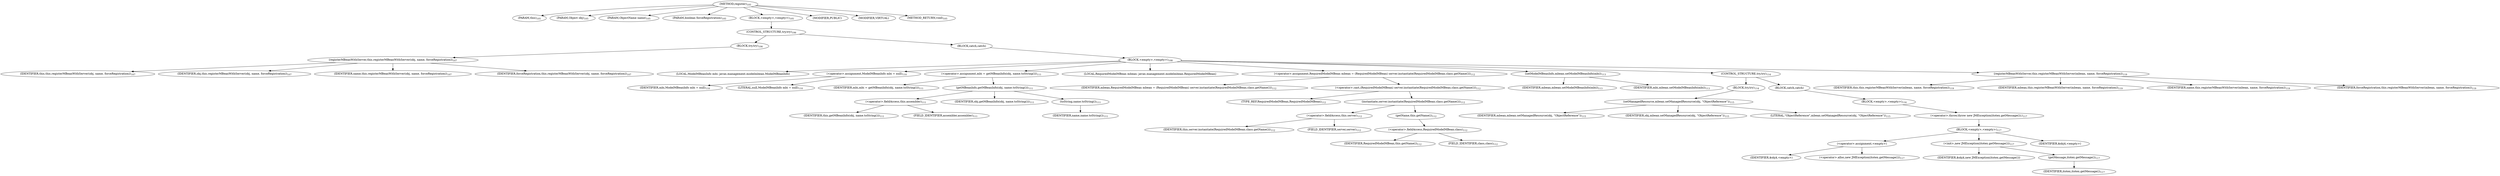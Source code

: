 digraph "register" {  
"215" [label = <(METHOD,register)<SUB>105</SUB>> ]
"8" [label = <(PARAM,this)<SUB>105</SUB>> ]
"216" [label = <(PARAM,Object obj)<SUB>105</SUB>> ]
"217" [label = <(PARAM,ObjectName name)<SUB>105</SUB>> ]
"218" [label = <(PARAM,boolean forceRegistration)<SUB>105</SUB>> ]
"219" [label = <(BLOCK,&lt;empty&gt;,&lt;empty&gt;)<SUB>105</SUB>> ]
"220" [label = <(CONTROL_STRUCTURE,try,try)<SUB>106</SUB>> ]
"221" [label = <(BLOCK,try,try)<SUB>106</SUB>> ]
"222" [label = <(registerMBeanWithServer,this.registerMBeanWithServer(obj, name, forceRegistration))<SUB>107</SUB>> ]
"7" [label = <(IDENTIFIER,this,this.registerMBeanWithServer(obj, name, forceRegistration))<SUB>107</SUB>> ]
"223" [label = <(IDENTIFIER,obj,this.registerMBeanWithServer(obj, name, forceRegistration))<SUB>107</SUB>> ]
"224" [label = <(IDENTIFIER,name,this.registerMBeanWithServer(obj, name, forceRegistration))<SUB>107</SUB>> ]
"225" [label = <(IDENTIFIER,forceRegistration,this.registerMBeanWithServer(obj, name, forceRegistration))<SUB>107</SUB>> ]
"226" [label = <(BLOCK,catch,catch)> ]
"227" [label = <(BLOCK,&lt;empty&gt;,&lt;empty&gt;)<SUB>108</SUB>> ]
"228" [label = <(LOCAL,ModelMBeanInfo mbi: javax.management.modelmbean.ModelMBeanInfo)> ]
"229" [label = <(&lt;operator&gt;.assignment,ModelMBeanInfo mbi = null)<SUB>110</SUB>> ]
"230" [label = <(IDENTIFIER,mbi,ModelMBeanInfo mbi = null)<SUB>110</SUB>> ]
"231" [label = <(LITERAL,null,ModelMBeanInfo mbi = null)<SUB>110</SUB>> ]
"232" [label = <(&lt;operator&gt;.assignment,mbi = getMBeanInfo(obj, name.toString()))<SUB>111</SUB>> ]
"233" [label = <(IDENTIFIER,mbi,mbi = getMBeanInfo(obj, name.toString()))<SUB>111</SUB>> ]
"234" [label = <(getMBeanInfo,getMBeanInfo(obj, name.toString()))<SUB>111</SUB>> ]
"235" [label = <(&lt;operator&gt;.fieldAccess,this.assembler)<SUB>111</SUB>> ]
"236" [label = <(IDENTIFIER,this,getMBeanInfo(obj, name.toString()))<SUB>111</SUB>> ]
"237" [label = <(FIELD_IDENTIFIER,assembler,assembler)<SUB>111</SUB>> ]
"238" [label = <(IDENTIFIER,obj,getMBeanInfo(obj, name.toString()))<SUB>111</SUB>> ]
"239" [label = <(toString,name.toString())<SUB>111</SUB>> ]
"240" [label = <(IDENTIFIER,name,name.toString())<SUB>111</SUB>> ]
"241" [label = <(LOCAL,RequiredModelMBean mbean: javax.management.modelmbean.RequiredModelMBean)> ]
"242" [label = <(&lt;operator&gt;.assignment,RequiredModelMBean mbean = (RequiredModelMBean) server.instantiate(RequiredModelMBean.class.getName()))<SUB>112</SUB>> ]
"243" [label = <(IDENTIFIER,mbean,RequiredModelMBean mbean = (RequiredModelMBean) server.instantiate(RequiredModelMBean.class.getName()))<SUB>112</SUB>> ]
"244" [label = <(&lt;operator&gt;.cast,(RequiredModelMBean) server.instantiate(RequiredModelMBean.class.getName()))<SUB>112</SUB>> ]
"245" [label = <(TYPE_REF,RequiredModelMBean,RequiredModelMBean)<SUB>112</SUB>> ]
"246" [label = <(instantiate,server.instantiate(RequiredModelMBean.class.getName()))<SUB>112</SUB>> ]
"247" [label = <(&lt;operator&gt;.fieldAccess,this.server)<SUB>112</SUB>> ]
"248" [label = <(IDENTIFIER,this,server.instantiate(RequiredModelMBean.class.getName()))<SUB>112</SUB>> ]
"249" [label = <(FIELD_IDENTIFIER,server,server)<SUB>112</SUB>> ]
"250" [label = <(getName,this.getName())<SUB>112</SUB>> ]
"251" [label = <(&lt;operator&gt;.fieldAccess,RequiredModelMBean.class)<SUB>112</SUB>> ]
"252" [label = <(IDENTIFIER,RequiredModelMBean,this.getName())<SUB>112</SUB>> ]
"253" [label = <(FIELD_IDENTIFIER,class,class)<SUB>112</SUB>> ]
"254" [label = <(setModelMBeanInfo,mbean.setModelMBeanInfo(mbi))<SUB>113</SUB>> ]
"255" [label = <(IDENTIFIER,mbean,mbean.setModelMBeanInfo(mbi))<SUB>113</SUB>> ]
"256" [label = <(IDENTIFIER,mbi,mbean.setModelMBeanInfo(mbi))<SUB>113</SUB>> ]
"257" [label = <(CONTROL_STRUCTURE,try,try)<SUB>114</SUB>> ]
"258" [label = <(BLOCK,try,try)<SUB>114</SUB>> ]
"259" [label = <(setManagedResource,mbean.setManagedResource(obj, &quot;ObjectReference&quot;))<SUB>115</SUB>> ]
"260" [label = <(IDENTIFIER,mbean,mbean.setManagedResource(obj, &quot;ObjectReference&quot;))<SUB>115</SUB>> ]
"261" [label = <(IDENTIFIER,obj,mbean.setManagedResource(obj, &quot;ObjectReference&quot;))<SUB>115</SUB>> ]
"262" [label = <(LITERAL,&quot;ObjectReference&quot;,mbean.setManagedResource(obj, &quot;ObjectReference&quot;))<SUB>115</SUB>> ]
"263" [label = <(BLOCK,catch,catch)> ]
"264" [label = <(BLOCK,&lt;empty&gt;,&lt;empty&gt;)<SUB>116</SUB>> ]
"265" [label = <(&lt;operator&gt;.throw,throw new JMException(itotex.getMessage());)<SUB>117</SUB>> ]
"266" [label = <(BLOCK,&lt;empty&gt;,&lt;empty&gt;)<SUB>117</SUB>> ]
"267" [label = <(&lt;operator&gt;.assignment,&lt;empty&gt;)> ]
"268" [label = <(IDENTIFIER,$obj4,&lt;empty&gt;)> ]
"269" [label = <(&lt;operator&gt;.alloc,new JMException(itotex.getMessage()))<SUB>117</SUB>> ]
"270" [label = <(&lt;init&gt;,new JMException(itotex.getMessage()))<SUB>117</SUB>> ]
"271" [label = <(IDENTIFIER,$obj4,new JMException(itotex.getMessage()))> ]
"272" [label = <(getMessage,itotex.getMessage())<SUB>117</SUB>> ]
"273" [label = <(IDENTIFIER,itotex,itotex.getMessage())<SUB>117</SUB>> ]
"274" [label = <(IDENTIFIER,$obj4,&lt;empty&gt;)> ]
"275" [label = <(registerMBeanWithServer,this.registerMBeanWithServer(mbean, name, forceRegistration))<SUB>119</SUB>> ]
"9" [label = <(IDENTIFIER,this,this.registerMBeanWithServer(mbean, name, forceRegistration))<SUB>119</SUB>> ]
"276" [label = <(IDENTIFIER,mbean,this.registerMBeanWithServer(mbean, name, forceRegistration))<SUB>119</SUB>> ]
"277" [label = <(IDENTIFIER,name,this.registerMBeanWithServer(mbean, name, forceRegistration))<SUB>119</SUB>> ]
"278" [label = <(IDENTIFIER,forceRegistration,this.registerMBeanWithServer(mbean, name, forceRegistration))<SUB>119</SUB>> ]
"279" [label = <(MODIFIER,PUBLIC)> ]
"280" [label = <(MODIFIER,VIRTUAL)> ]
"281" [label = <(METHOD_RETURN,void)<SUB>105</SUB>> ]
  "215" -> "8" 
  "215" -> "216" 
  "215" -> "217" 
  "215" -> "218" 
  "215" -> "219" 
  "215" -> "279" 
  "215" -> "280" 
  "215" -> "281" 
  "219" -> "220" 
  "220" -> "221" 
  "220" -> "226" 
  "221" -> "222" 
  "222" -> "7" 
  "222" -> "223" 
  "222" -> "224" 
  "222" -> "225" 
  "226" -> "227" 
  "227" -> "228" 
  "227" -> "229" 
  "227" -> "232" 
  "227" -> "241" 
  "227" -> "242" 
  "227" -> "254" 
  "227" -> "257" 
  "227" -> "275" 
  "229" -> "230" 
  "229" -> "231" 
  "232" -> "233" 
  "232" -> "234" 
  "234" -> "235" 
  "234" -> "238" 
  "234" -> "239" 
  "235" -> "236" 
  "235" -> "237" 
  "239" -> "240" 
  "242" -> "243" 
  "242" -> "244" 
  "244" -> "245" 
  "244" -> "246" 
  "246" -> "247" 
  "246" -> "250" 
  "247" -> "248" 
  "247" -> "249" 
  "250" -> "251" 
  "251" -> "252" 
  "251" -> "253" 
  "254" -> "255" 
  "254" -> "256" 
  "257" -> "258" 
  "257" -> "263" 
  "258" -> "259" 
  "259" -> "260" 
  "259" -> "261" 
  "259" -> "262" 
  "263" -> "264" 
  "264" -> "265" 
  "265" -> "266" 
  "266" -> "267" 
  "266" -> "270" 
  "266" -> "274" 
  "267" -> "268" 
  "267" -> "269" 
  "270" -> "271" 
  "270" -> "272" 
  "272" -> "273" 
  "275" -> "9" 
  "275" -> "276" 
  "275" -> "277" 
  "275" -> "278" 
}
